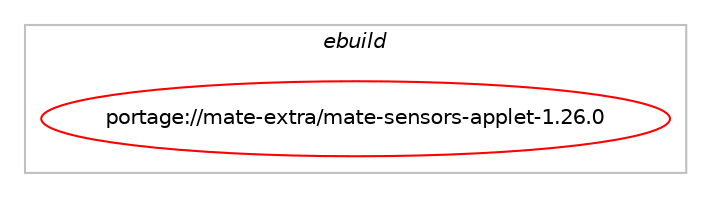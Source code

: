 digraph prolog {

# *************
# Graph options
# *************

newrank=true;
concentrate=true;
compound=true;
graph [rankdir=LR,fontname=Helvetica,fontsize=10,ranksep=1.5];#, ranksep=2.5, nodesep=0.2];
edge  [arrowhead=vee];
node  [fontname=Helvetica,fontsize=10];

# **********
# The ebuild
# **********

subgraph cluster_leftcol {
color=gray;
label=<<i>ebuild</i>>;
id [label="portage://mate-extra/mate-sensors-applet-1.26.0", color=red, width=4, href="../mate-extra/mate-sensors-applet-1.26.0.svg"];
}

# ****************
# The dependencies
# ****************

subgraph cluster_midcol {
color=gray;
label=<<i>dependencies</i>>;
subgraph cluster_compile {
fillcolor="#eeeeee";
style=filled;
label=<<i>compile</i>>;
# *** BEGIN UNKNOWN DEPENDENCY TYPE (TODO) ***
# id -> equal(package_dependency(portage://mate-extra/mate-sensors-applet-1.26.0,install,no,dev-util,desktop-file-utils,none,[,,],[],[]))
# *** END UNKNOWN DEPENDENCY TYPE (TODO) ***

# *** BEGIN UNKNOWN DEPENDENCY TYPE (TODO) ***
# id -> equal(package_dependency(portage://mate-extra/mate-sensors-applet-1.26.0,install,no,x11-misc,shared-mime-info,none,[,,],[],[]))
# *** END UNKNOWN DEPENDENCY TYPE (TODO) ***

}
subgraph cluster_compileandrun {
fillcolor="#eeeeee";
style=filled;
label=<<i>compile and run</i>>;
}
subgraph cluster_run {
fillcolor="#eeeeee";
style=filled;
label=<<i>run</i>>;
# *** BEGIN UNKNOWN DEPENDENCY TYPE (TODO) ***
# id -> equal(use_conditional_group(positive,hddtemp,portage://mate-extra/mate-sensors-applet-1.26.0,[package_dependency(portage://mate-extra/mate-sensors-applet-1.26.0,run,no,app-admin,hddtemp,greaterequal,[0.3,,_beta13,0.3_beta13],[],[])]))
# *** END UNKNOWN DEPENDENCY TYPE (TODO) ***

# *** BEGIN UNKNOWN DEPENDENCY TYPE (TODO) ***
# id -> equal(use_conditional_group(positive,libnotify,portage://mate-extra/mate-sensors-applet-1.26.0,[package_dependency(portage://mate-extra/mate-sensors-applet-1.26.0,run,no,x11-libs,libnotify,greaterequal,[0.7,,,0.7],[],[])]))
# *** END UNKNOWN DEPENDENCY TYPE (TODO) ***

# *** BEGIN UNKNOWN DEPENDENCY TYPE (TODO) ***
# id -> equal(use_conditional_group(positive,lm-sensors,portage://mate-extra/mate-sensors-applet-1.26.0,[package_dependency(portage://mate-extra/mate-sensors-applet-1.26.0,run,no,sys-apps,lm-sensors,none,[,,],[],[])]))
# *** END UNKNOWN DEPENDENCY TYPE (TODO) ***

# *** BEGIN UNKNOWN DEPENDENCY TYPE (TODO) ***
# id -> equal(use_conditional_group(positive,video_cards_nvidia,portage://mate-extra/mate-sensors-applet-1.26.0,[package_dependency(portage://mate-extra/mate-sensors-applet-1.26.0,run,no,x11-drivers,nvidia-drivers,greaterequal,[100.14.09,,,100.14.09],[slot(0)],[use(enable(static-libs),none),use(enable(tools),none)])]))
# *** END UNKNOWN DEPENDENCY TYPE (TODO) ***

# *** BEGIN UNKNOWN DEPENDENCY TYPE (TODO) ***
# id -> equal(package_dependency(portage://mate-extra/mate-sensors-applet-1.26.0,run,no,dev-libs,glib,greaterequal,[2.50,,,2.50],[slot(2)],[]))
# *** END UNKNOWN DEPENDENCY TYPE (TODO) ***

# *** BEGIN UNKNOWN DEPENDENCY TYPE (TODO) ***
# id -> equal(package_dependency(portage://mate-extra/mate-sensors-applet-1.26.0,run,no,mate-base,mate-panel,greaterequal,[1.17.0,,,1.17.0],[],[]))
# *** END UNKNOWN DEPENDENCY TYPE (TODO) ***

# *** BEGIN UNKNOWN DEPENDENCY TYPE (TODO) ***
# id -> equal(package_dependency(portage://mate-extra/mate-sensors-applet-1.26.0,run,no,virtual,libintl,none,[,,],[],[]))
# *** END UNKNOWN DEPENDENCY TYPE (TODO) ***

# *** BEGIN UNKNOWN DEPENDENCY TYPE (TODO) ***
# id -> equal(package_dependency(portage://mate-extra/mate-sensors-applet-1.26.0,run,no,x11-libs,cairo,greaterequal,[1.0.4,,,1.0.4],[],[]))
# *** END UNKNOWN DEPENDENCY TYPE (TODO) ***

# *** BEGIN UNKNOWN DEPENDENCY TYPE (TODO) ***
# id -> equal(package_dependency(portage://mate-extra/mate-sensors-applet-1.26.0,run,no,x11-libs,gdk-pixbuf,none,[,,],[slot(2)],[]))
# *** END UNKNOWN DEPENDENCY TYPE (TODO) ***

# *** BEGIN UNKNOWN DEPENDENCY TYPE (TODO) ***
# id -> equal(package_dependency(portage://mate-extra/mate-sensors-applet-1.26.0,run,no,x11-libs,gtk+,greaterequal,[3.22,,,3.22],[slot(3)],[]))
# *** END UNKNOWN DEPENDENCY TYPE (TODO) ***

}
}

# **************
# The candidates
# **************

subgraph cluster_choices {
rank=same;
color=gray;
label=<<i>candidates</i>>;

}

}

